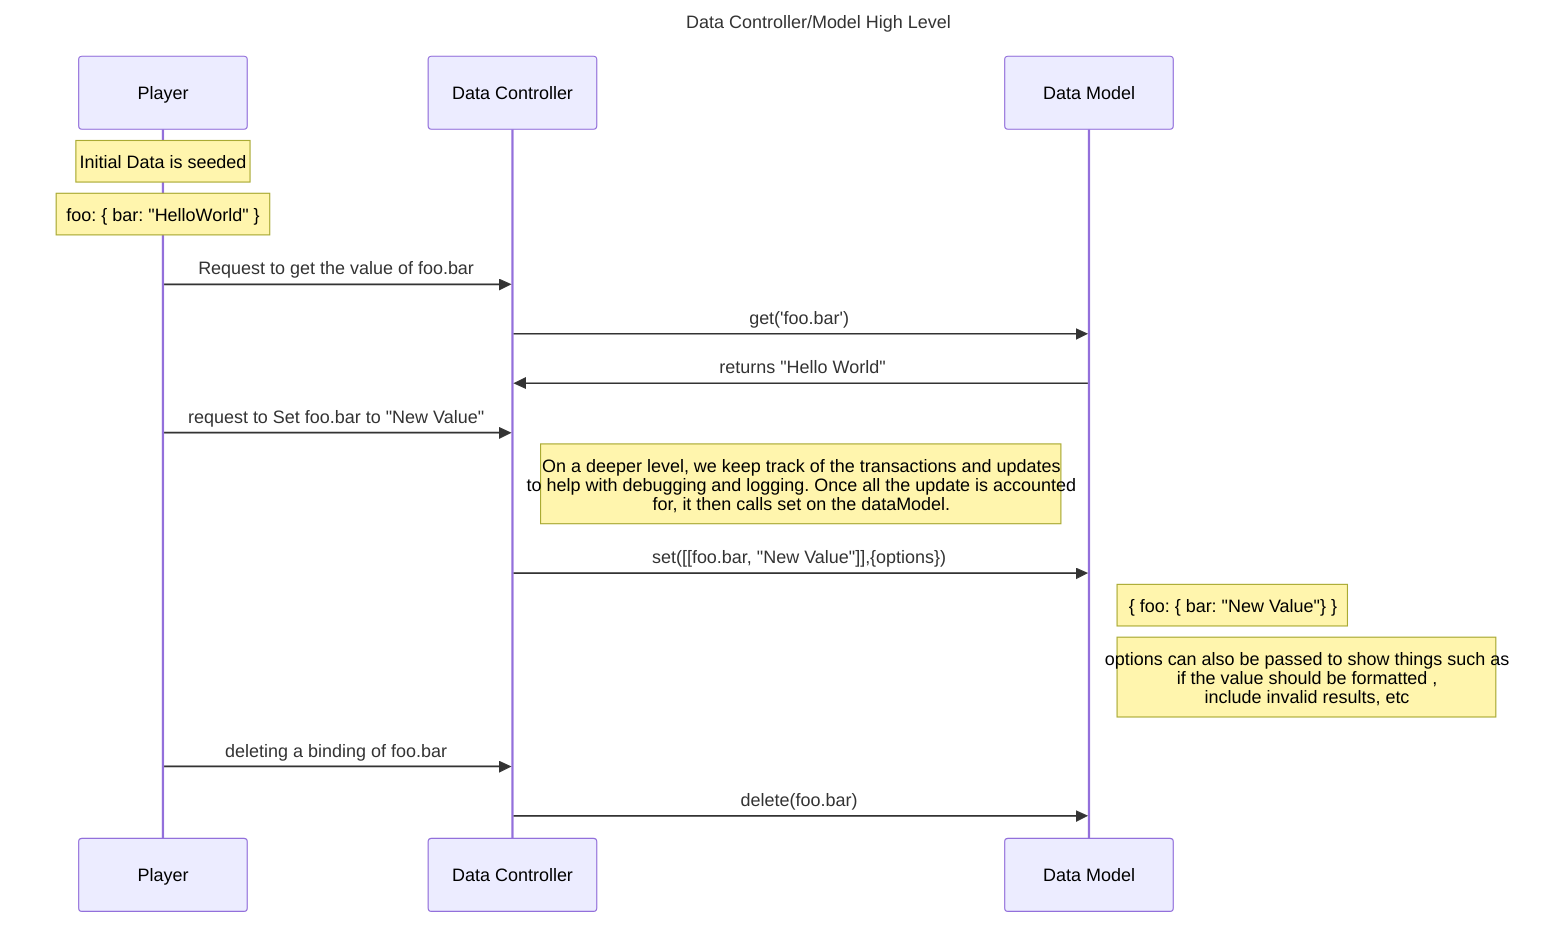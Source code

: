 sequenceDiagram
    title Data Controller/Model High Level
    participant P as Player

    %% the controller is responsible for orchestrating the flow of data and handling interactions between the Data model
    participant DC as Data Controller

    %% the model is reponsible for defining the structure of the data, handling the data operations(get,set,delete), and managing middleware for data processing
    participant DM as Data Model
   
   
    Note over P: Initial Data is seeded
    Note over P: foo: { bar: "HelloWorld" }
    P->>DC: Request to get the value of foo.bar
    DC->>DM: get('foo.bar')
   
    DM->>DC: returns "Hello World"
    %%sets a binding of foo.bar to 'Hello World'

    
    P->>DC: request to Set foo.bar to "New Value"
    %% Set takes in a (transaction and options?) as its parameters
    
    
    Note right of DC: On a deeper level, we keep track of the transactions and updates <br> to help with debugging and logging. Once all the update is accounted <br> for, it then calls set on the dataModel.
    DC->>DM: set([[foo.bar, "New Value"]],{options})
    Note right of DM: { foo: { bar: "New Value"} }
    Note right of DM: options can also be passed to show things such as  <br> if the value should be formatted , <br>include invalid results, etc

    P->>DC: deleting a binding of foo.bar
    DC->>DM: delete(foo.bar)